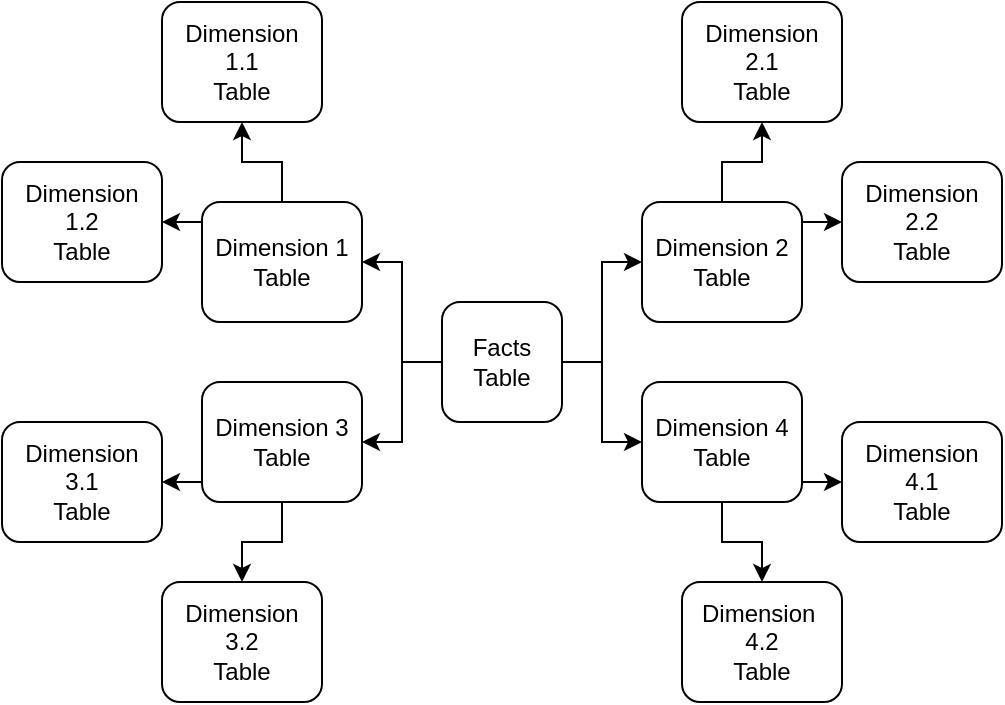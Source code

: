 <mxfile version="27.0.9">
  <diagram name="Page-1" id="iu7YZ35_FKlgIa9YEYT2">
    <mxGraphModel dx="1004" dy="654" grid="1" gridSize="10" guides="1" tooltips="1" connect="1" arrows="1" fold="1" page="1" pageScale="1" pageWidth="827" pageHeight="1169" math="0" shadow="0">
      <root>
        <mxCell id="0" />
        <mxCell id="1" parent="0" />
        <mxCell id="dGgaXydasasR5iMZL6VS-10" style="edgeStyle=orthogonalEdgeStyle;rounded=0;orthogonalLoop=1;jettySize=auto;html=1;entryX=0;entryY=0.5;entryDx=0;entryDy=0;" edge="1" parent="1" source="dGgaXydasasR5iMZL6VS-1" target="dGgaXydasasR5iMZL6VS-7">
          <mxGeometry relative="1" as="geometry" />
        </mxCell>
        <mxCell id="dGgaXydasasR5iMZL6VS-11" style="edgeStyle=orthogonalEdgeStyle;rounded=0;orthogonalLoop=1;jettySize=auto;html=1;entryX=0;entryY=0.5;entryDx=0;entryDy=0;" edge="1" parent="1" source="dGgaXydasasR5iMZL6VS-1" target="dGgaXydasasR5iMZL6VS-5">
          <mxGeometry relative="1" as="geometry" />
        </mxCell>
        <mxCell id="dGgaXydasasR5iMZL6VS-12" style="edgeStyle=orthogonalEdgeStyle;rounded=0;orthogonalLoop=1;jettySize=auto;html=1;entryX=1;entryY=0.5;entryDx=0;entryDy=0;" edge="1" parent="1" source="dGgaXydasasR5iMZL6VS-1" target="dGgaXydasasR5iMZL6VS-8">
          <mxGeometry relative="1" as="geometry" />
        </mxCell>
        <mxCell id="dGgaXydasasR5iMZL6VS-13" style="edgeStyle=orthogonalEdgeStyle;rounded=0;orthogonalLoop=1;jettySize=auto;html=1;entryX=1;entryY=0.5;entryDx=0;entryDy=0;" edge="1" parent="1" source="dGgaXydasasR5iMZL6VS-1" target="dGgaXydasasR5iMZL6VS-9">
          <mxGeometry relative="1" as="geometry" />
        </mxCell>
        <mxCell id="dGgaXydasasR5iMZL6VS-1" value="Facts&lt;br&gt;Table" style="rounded=1;whiteSpace=wrap;html=1;" vertex="1" parent="1">
          <mxGeometry x="350" y="260" width="60" height="60" as="geometry" />
        </mxCell>
        <mxCell id="dGgaXydasasR5iMZL6VS-28" style="edgeStyle=orthogonalEdgeStyle;rounded=0;orthogonalLoop=1;jettySize=auto;html=1;entryX=0;entryY=0.5;entryDx=0;entryDy=0;" edge="1" parent="1" source="dGgaXydasasR5iMZL6VS-5" target="dGgaXydasasR5iMZL6VS-20">
          <mxGeometry relative="1" as="geometry">
            <Array as="points">
              <mxPoint x="540" y="220" />
              <mxPoint x="540" y="220" />
            </Array>
          </mxGeometry>
        </mxCell>
        <mxCell id="dGgaXydasasR5iMZL6VS-29" style="edgeStyle=orthogonalEdgeStyle;rounded=0;orthogonalLoop=1;jettySize=auto;html=1;entryX=0.5;entryY=1;entryDx=0;entryDy=0;" edge="1" parent="1" source="dGgaXydasasR5iMZL6VS-5" target="dGgaXydasasR5iMZL6VS-21">
          <mxGeometry relative="1" as="geometry" />
        </mxCell>
        <mxCell id="dGgaXydasasR5iMZL6VS-5" value="Dimension 2&lt;br&gt;Table" style="rounded=1;whiteSpace=wrap;html=1;" vertex="1" parent="1">
          <mxGeometry x="450" y="210" width="80" height="60" as="geometry" />
        </mxCell>
        <mxCell id="dGgaXydasasR5iMZL6VS-26" style="edgeStyle=orthogonalEdgeStyle;rounded=0;orthogonalLoop=1;jettySize=auto;html=1;entryX=0.5;entryY=0;entryDx=0;entryDy=0;" edge="1" parent="1" source="dGgaXydasasR5iMZL6VS-7" target="dGgaXydasasR5iMZL6VS-18">
          <mxGeometry relative="1" as="geometry" />
        </mxCell>
        <mxCell id="dGgaXydasasR5iMZL6VS-27" style="edgeStyle=orthogonalEdgeStyle;rounded=0;orthogonalLoop=1;jettySize=auto;html=1;entryX=0;entryY=0.5;entryDx=0;entryDy=0;" edge="1" parent="1" source="dGgaXydasasR5iMZL6VS-7" target="dGgaXydasasR5iMZL6VS-19">
          <mxGeometry relative="1" as="geometry">
            <Array as="points">
              <mxPoint x="540" y="350" />
              <mxPoint x="540" y="350" />
            </Array>
          </mxGeometry>
        </mxCell>
        <mxCell id="dGgaXydasasR5iMZL6VS-7" value="Dimension 4&lt;br&gt;Table" style="rounded=1;whiteSpace=wrap;html=1;" vertex="1" parent="1">
          <mxGeometry x="450" y="300" width="80" height="60" as="geometry" />
        </mxCell>
        <mxCell id="dGgaXydasasR5iMZL6VS-22" style="edgeStyle=orthogonalEdgeStyle;rounded=0;orthogonalLoop=1;jettySize=auto;html=1;entryX=0.5;entryY=1;entryDx=0;entryDy=0;" edge="1" parent="1" source="dGgaXydasasR5iMZL6VS-8" target="dGgaXydasasR5iMZL6VS-14">
          <mxGeometry relative="1" as="geometry" />
        </mxCell>
        <mxCell id="dGgaXydasasR5iMZL6VS-23" style="edgeStyle=orthogonalEdgeStyle;rounded=0;orthogonalLoop=1;jettySize=auto;html=1;entryX=1;entryY=0.5;entryDx=0;entryDy=0;" edge="1" parent="1" source="dGgaXydasasR5iMZL6VS-8" target="dGgaXydasasR5iMZL6VS-15">
          <mxGeometry relative="1" as="geometry">
            <Array as="points">
              <mxPoint x="220" y="220" />
              <mxPoint x="220" y="220" />
            </Array>
          </mxGeometry>
        </mxCell>
        <mxCell id="dGgaXydasasR5iMZL6VS-8" value="Dimension 1&lt;br&gt;Table" style="rounded=1;whiteSpace=wrap;html=1;" vertex="1" parent="1">
          <mxGeometry x="230" y="210" width="80" height="60" as="geometry" />
        </mxCell>
        <mxCell id="dGgaXydasasR5iMZL6VS-24" style="edgeStyle=orthogonalEdgeStyle;rounded=0;orthogonalLoop=1;jettySize=auto;html=1;entryX=1;entryY=0.5;entryDx=0;entryDy=0;" edge="1" parent="1" source="dGgaXydasasR5iMZL6VS-9" target="dGgaXydasasR5iMZL6VS-16">
          <mxGeometry relative="1" as="geometry">
            <Array as="points">
              <mxPoint x="220" y="350" />
              <mxPoint x="220" y="350" />
            </Array>
          </mxGeometry>
        </mxCell>
        <mxCell id="dGgaXydasasR5iMZL6VS-25" style="edgeStyle=orthogonalEdgeStyle;rounded=0;orthogonalLoop=1;jettySize=auto;html=1;entryX=0.5;entryY=0;entryDx=0;entryDy=0;" edge="1" parent="1" source="dGgaXydasasR5iMZL6VS-9" target="dGgaXydasasR5iMZL6VS-17">
          <mxGeometry relative="1" as="geometry" />
        </mxCell>
        <mxCell id="dGgaXydasasR5iMZL6VS-9" value="Dimension 3&lt;br&gt;Table" style="rounded=1;whiteSpace=wrap;html=1;" vertex="1" parent="1">
          <mxGeometry x="230" y="300" width="80" height="60" as="geometry" />
        </mxCell>
        <mxCell id="dGgaXydasasR5iMZL6VS-14" value="Dimension&lt;div&gt;1.1&lt;br&gt;Table&lt;/div&gt;" style="rounded=1;whiteSpace=wrap;html=1;" vertex="1" parent="1">
          <mxGeometry x="210" y="110" width="80" height="60" as="geometry" />
        </mxCell>
        <mxCell id="dGgaXydasasR5iMZL6VS-15" value="Dimension&lt;div&gt;1.2&lt;br&gt;Table&lt;/div&gt;" style="rounded=1;whiteSpace=wrap;html=1;" vertex="1" parent="1">
          <mxGeometry x="130" y="190" width="80" height="60" as="geometry" />
        </mxCell>
        <mxCell id="dGgaXydasasR5iMZL6VS-16" value="Dimension&lt;br&gt;3.1&lt;br&gt;Table" style="rounded=1;whiteSpace=wrap;html=1;" vertex="1" parent="1">
          <mxGeometry x="130" y="320" width="80" height="60" as="geometry" />
        </mxCell>
        <mxCell id="dGgaXydasasR5iMZL6VS-17" value="Dimension&lt;br&gt;3.2&lt;br&gt;Table" style="rounded=1;whiteSpace=wrap;html=1;" vertex="1" parent="1">
          <mxGeometry x="210" y="400" width="80" height="60" as="geometry" />
        </mxCell>
        <mxCell id="dGgaXydasasR5iMZL6VS-18" value="Dimension&amp;nbsp;&lt;br&gt;4.2&lt;br&gt;Table" style="rounded=1;whiteSpace=wrap;html=1;" vertex="1" parent="1">
          <mxGeometry x="470" y="400" width="80" height="60" as="geometry" />
        </mxCell>
        <mxCell id="dGgaXydasasR5iMZL6VS-19" value="Dimension&lt;div&gt;4.1&lt;br&gt;Table&lt;/div&gt;" style="rounded=1;whiteSpace=wrap;html=1;" vertex="1" parent="1">
          <mxGeometry x="550" y="320" width="80" height="60" as="geometry" />
        </mxCell>
        <mxCell id="dGgaXydasasR5iMZL6VS-20" value="Dimension&lt;br&gt;2.2&lt;br&gt;Table" style="rounded=1;whiteSpace=wrap;html=1;" vertex="1" parent="1">
          <mxGeometry x="550" y="190" width="80" height="60" as="geometry" />
        </mxCell>
        <mxCell id="dGgaXydasasR5iMZL6VS-21" value="Dimension&lt;br&gt;2.1&lt;br&gt;Table" style="rounded=1;whiteSpace=wrap;html=1;" vertex="1" parent="1">
          <mxGeometry x="470" y="110" width="80" height="60" as="geometry" />
        </mxCell>
      </root>
    </mxGraphModel>
  </diagram>
</mxfile>
